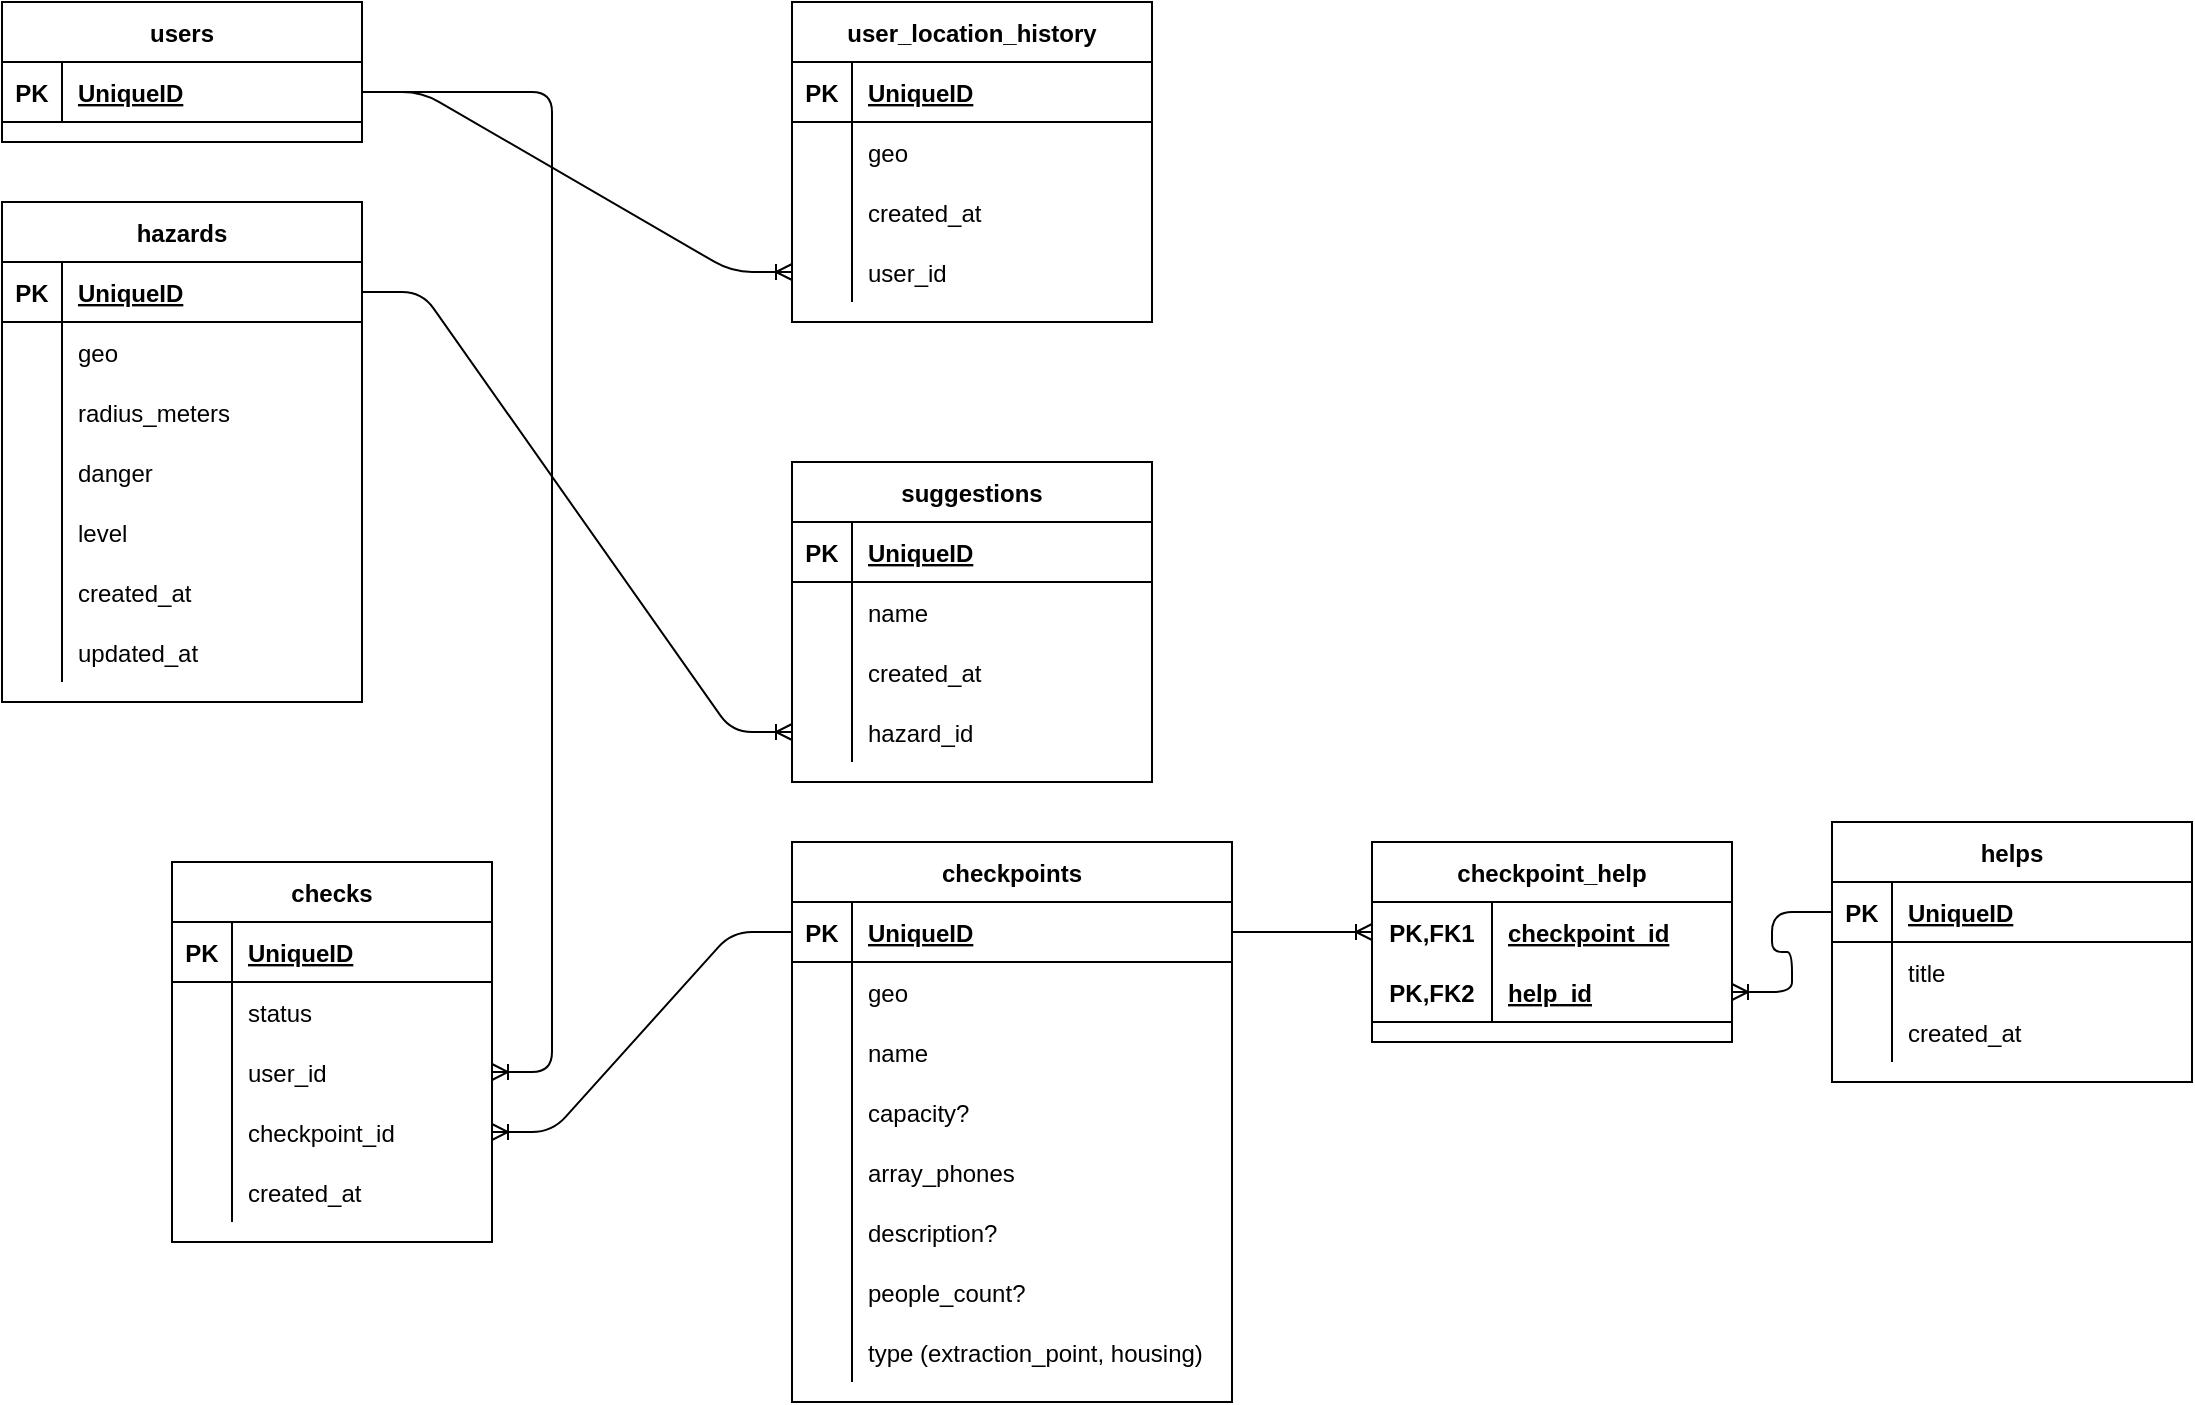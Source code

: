 <mxfile version="14.5.10" type="github">
  <diagram id="WovO7hf0NHtSDAFfASEy" name="Page-1">
    <mxGraphModel dx="1422" dy="768" grid="1" gridSize="10" guides="1" tooltips="1" connect="1" arrows="1" fold="1" page="1" pageScale="1" pageWidth="850" pageHeight="1100" math="0" shadow="0">
      <root>
        <mxCell id="0" />
        <mxCell id="1" parent="0" />
        <mxCell id="6xsVIeorEe26YWkPLBCw-1" value="users" style="shape=table;startSize=30;container=1;collapsible=1;childLayout=tableLayout;fixedRows=1;rowLines=0;fontStyle=1;align=center;resizeLast=1;" vertex="1" parent="1">
          <mxGeometry x="425" y="30" width="180" height="70" as="geometry" />
        </mxCell>
        <mxCell id="6xsVIeorEe26YWkPLBCw-2" value="" style="shape=partialRectangle;collapsible=0;dropTarget=0;pointerEvents=0;fillColor=none;top=0;left=0;bottom=1;right=0;points=[[0,0.5],[1,0.5]];portConstraint=eastwest;" vertex="1" parent="6xsVIeorEe26YWkPLBCw-1">
          <mxGeometry y="30" width="180" height="30" as="geometry" />
        </mxCell>
        <mxCell id="6xsVIeorEe26YWkPLBCw-3" value="PK" style="shape=partialRectangle;connectable=0;fillColor=none;top=0;left=0;bottom=0;right=0;fontStyle=1;overflow=hidden;" vertex="1" parent="6xsVIeorEe26YWkPLBCw-2">
          <mxGeometry width="30" height="30" as="geometry" />
        </mxCell>
        <mxCell id="6xsVIeorEe26YWkPLBCw-4" value="UniqueID" style="shape=partialRectangle;connectable=0;fillColor=none;top=0;left=0;bottom=0;right=0;align=left;spacingLeft=6;fontStyle=5;overflow=hidden;" vertex="1" parent="6xsVIeorEe26YWkPLBCw-2">
          <mxGeometry x="30" width="150" height="30" as="geometry" />
        </mxCell>
        <mxCell id="6xsVIeorEe26YWkPLBCw-14" value="hazards" style="shape=table;startSize=30;container=1;collapsible=1;childLayout=tableLayout;fixedRows=1;rowLines=0;fontStyle=1;align=center;resizeLast=1;" vertex="1" parent="1">
          <mxGeometry x="425" y="130" width="180" height="250" as="geometry" />
        </mxCell>
        <mxCell id="6xsVIeorEe26YWkPLBCw-15" value="" style="shape=partialRectangle;collapsible=0;dropTarget=0;pointerEvents=0;fillColor=none;top=0;left=0;bottom=1;right=0;points=[[0,0.5],[1,0.5]];portConstraint=eastwest;" vertex="1" parent="6xsVIeorEe26YWkPLBCw-14">
          <mxGeometry y="30" width="180" height="30" as="geometry" />
        </mxCell>
        <mxCell id="6xsVIeorEe26YWkPLBCw-16" value="PK" style="shape=partialRectangle;connectable=0;fillColor=none;top=0;left=0;bottom=0;right=0;fontStyle=1;overflow=hidden;" vertex="1" parent="6xsVIeorEe26YWkPLBCw-15">
          <mxGeometry width="30" height="30" as="geometry" />
        </mxCell>
        <mxCell id="6xsVIeorEe26YWkPLBCw-17" value="UniqueID" style="shape=partialRectangle;connectable=0;fillColor=none;top=0;left=0;bottom=0;right=0;align=left;spacingLeft=6;fontStyle=5;overflow=hidden;" vertex="1" parent="6xsVIeorEe26YWkPLBCw-15">
          <mxGeometry x="30" width="150" height="30" as="geometry" />
        </mxCell>
        <mxCell id="6xsVIeorEe26YWkPLBCw-18" value="" style="shape=partialRectangle;collapsible=0;dropTarget=0;pointerEvents=0;fillColor=none;top=0;left=0;bottom=0;right=0;points=[[0,0.5],[1,0.5]];portConstraint=eastwest;" vertex="1" parent="6xsVIeorEe26YWkPLBCw-14">
          <mxGeometry y="60" width="180" height="30" as="geometry" />
        </mxCell>
        <mxCell id="6xsVIeorEe26YWkPLBCw-19" value="" style="shape=partialRectangle;connectable=0;fillColor=none;top=0;left=0;bottom=0;right=0;editable=1;overflow=hidden;" vertex="1" parent="6xsVIeorEe26YWkPLBCw-18">
          <mxGeometry width="30" height="30" as="geometry" />
        </mxCell>
        <mxCell id="6xsVIeorEe26YWkPLBCw-20" value="geo" style="shape=partialRectangle;connectable=0;fillColor=none;top=0;left=0;bottom=0;right=0;align=left;spacingLeft=6;overflow=hidden;" vertex="1" parent="6xsVIeorEe26YWkPLBCw-18">
          <mxGeometry x="30" width="150" height="30" as="geometry" />
        </mxCell>
        <mxCell id="6xsVIeorEe26YWkPLBCw-21" value="" style="shape=partialRectangle;collapsible=0;dropTarget=0;pointerEvents=0;fillColor=none;top=0;left=0;bottom=0;right=0;points=[[0,0.5],[1,0.5]];portConstraint=eastwest;" vertex="1" parent="6xsVIeorEe26YWkPLBCw-14">
          <mxGeometry y="90" width="180" height="30" as="geometry" />
        </mxCell>
        <mxCell id="6xsVIeorEe26YWkPLBCw-22" value="" style="shape=partialRectangle;connectable=0;fillColor=none;top=0;left=0;bottom=0;right=0;editable=1;overflow=hidden;" vertex="1" parent="6xsVIeorEe26YWkPLBCw-21">
          <mxGeometry width="30" height="30" as="geometry" />
        </mxCell>
        <mxCell id="6xsVIeorEe26YWkPLBCw-23" value="radius_meters" style="shape=partialRectangle;connectable=0;fillColor=none;top=0;left=0;bottom=0;right=0;align=left;spacingLeft=6;overflow=hidden;" vertex="1" parent="6xsVIeorEe26YWkPLBCw-21">
          <mxGeometry x="30" width="150" height="30" as="geometry" />
        </mxCell>
        <mxCell id="6xsVIeorEe26YWkPLBCw-47" value="" style="shape=partialRectangle;collapsible=0;dropTarget=0;pointerEvents=0;fillColor=none;top=0;left=0;bottom=0;right=0;points=[[0,0.5],[1,0.5]];portConstraint=eastwest;" vertex="1" parent="6xsVIeorEe26YWkPLBCw-14">
          <mxGeometry y="120" width="180" height="30" as="geometry" />
        </mxCell>
        <mxCell id="6xsVIeorEe26YWkPLBCw-48" value="" style="shape=partialRectangle;connectable=0;fillColor=none;top=0;left=0;bottom=0;right=0;editable=1;overflow=hidden;" vertex="1" parent="6xsVIeorEe26YWkPLBCw-47">
          <mxGeometry width="30" height="30" as="geometry" />
        </mxCell>
        <mxCell id="6xsVIeorEe26YWkPLBCw-49" value="danger" style="shape=partialRectangle;connectable=0;fillColor=none;top=0;left=0;bottom=0;right=0;align=left;spacingLeft=6;overflow=hidden;" vertex="1" parent="6xsVIeorEe26YWkPLBCw-47">
          <mxGeometry x="30" width="150" height="30" as="geometry" />
        </mxCell>
        <mxCell id="6xsVIeorEe26YWkPLBCw-50" value="" style="shape=partialRectangle;collapsible=0;dropTarget=0;pointerEvents=0;fillColor=none;top=0;left=0;bottom=0;right=0;points=[[0,0.5],[1,0.5]];portConstraint=eastwest;" vertex="1" parent="6xsVIeorEe26YWkPLBCw-14">
          <mxGeometry y="150" width="180" height="30" as="geometry" />
        </mxCell>
        <mxCell id="6xsVIeorEe26YWkPLBCw-51" value="" style="shape=partialRectangle;connectable=0;fillColor=none;top=0;left=0;bottom=0;right=0;editable=1;overflow=hidden;" vertex="1" parent="6xsVIeorEe26YWkPLBCw-50">
          <mxGeometry width="30" height="30" as="geometry" />
        </mxCell>
        <mxCell id="6xsVIeorEe26YWkPLBCw-52" value="level" style="shape=partialRectangle;connectable=0;fillColor=none;top=0;left=0;bottom=0;right=0;align=left;spacingLeft=6;overflow=hidden;" vertex="1" parent="6xsVIeorEe26YWkPLBCw-50">
          <mxGeometry x="30" width="150" height="30" as="geometry" />
        </mxCell>
        <mxCell id="6xsVIeorEe26YWkPLBCw-24" value="" style="shape=partialRectangle;collapsible=0;dropTarget=0;pointerEvents=0;fillColor=none;top=0;left=0;bottom=0;right=0;points=[[0,0.5],[1,0.5]];portConstraint=eastwest;" vertex="1" parent="6xsVIeorEe26YWkPLBCw-14">
          <mxGeometry y="180" width="180" height="30" as="geometry" />
        </mxCell>
        <mxCell id="6xsVIeorEe26YWkPLBCw-25" value="" style="shape=partialRectangle;connectable=0;fillColor=none;top=0;left=0;bottom=0;right=0;editable=1;overflow=hidden;" vertex="1" parent="6xsVIeorEe26YWkPLBCw-24">
          <mxGeometry width="30" height="30" as="geometry" />
        </mxCell>
        <mxCell id="6xsVIeorEe26YWkPLBCw-26" value="created_at" style="shape=partialRectangle;connectable=0;fillColor=none;top=0;left=0;bottom=0;right=0;align=left;spacingLeft=6;overflow=hidden;" vertex="1" parent="6xsVIeorEe26YWkPLBCw-24">
          <mxGeometry x="30" width="150" height="30" as="geometry" />
        </mxCell>
        <mxCell id="6xsVIeorEe26YWkPLBCw-27" value="" style="shape=partialRectangle;collapsible=0;dropTarget=0;pointerEvents=0;fillColor=none;top=0;left=0;bottom=0;right=0;points=[[0,0.5],[1,0.5]];portConstraint=eastwest;" vertex="1" parent="6xsVIeorEe26YWkPLBCw-14">
          <mxGeometry y="210" width="180" height="30" as="geometry" />
        </mxCell>
        <mxCell id="6xsVIeorEe26YWkPLBCw-28" value="" style="shape=partialRectangle;connectable=0;fillColor=none;top=0;left=0;bottom=0;right=0;editable=1;overflow=hidden;" vertex="1" parent="6xsVIeorEe26YWkPLBCw-27">
          <mxGeometry width="30" height="30" as="geometry" />
        </mxCell>
        <mxCell id="6xsVIeorEe26YWkPLBCw-29" value="updated_at" style="shape=partialRectangle;connectable=0;fillColor=none;top=0;left=0;bottom=0;right=0;align=left;spacingLeft=6;overflow=hidden;" vertex="1" parent="6xsVIeorEe26YWkPLBCw-27">
          <mxGeometry x="30" width="150" height="30" as="geometry" />
        </mxCell>
        <mxCell id="6xsVIeorEe26YWkPLBCw-30" value="user_location_history" style="shape=table;startSize=30;container=1;collapsible=1;childLayout=tableLayout;fixedRows=1;rowLines=0;fontStyle=1;align=center;resizeLast=1;" vertex="1" parent="1">
          <mxGeometry x="820" y="30" width="180" height="160" as="geometry" />
        </mxCell>
        <mxCell id="6xsVIeorEe26YWkPLBCw-31" value="" style="shape=partialRectangle;collapsible=0;dropTarget=0;pointerEvents=0;fillColor=none;top=0;left=0;bottom=1;right=0;points=[[0,0.5],[1,0.5]];portConstraint=eastwest;" vertex="1" parent="6xsVIeorEe26YWkPLBCw-30">
          <mxGeometry y="30" width="180" height="30" as="geometry" />
        </mxCell>
        <mxCell id="6xsVIeorEe26YWkPLBCw-32" value="PK" style="shape=partialRectangle;connectable=0;fillColor=none;top=0;left=0;bottom=0;right=0;fontStyle=1;overflow=hidden;" vertex="1" parent="6xsVIeorEe26YWkPLBCw-31">
          <mxGeometry width="30" height="30" as="geometry" />
        </mxCell>
        <mxCell id="6xsVIeorEe26YWkPLBCw-33" value="UniqueID" style="shape=partialRectangle;connectable=0;fillColor=none;top=0;left=0;bottom=0;right=0;align=left;spacingLeft=6;fontStyle=5;overflow=hidden;" vertex="1" parent="6xsVIeorEe26YWkPLBCw-31">
          <mxGeometry x="30" width="150" height="30" as="geometry" />
        </mxCell>
        <mxCell id="6xsVIeorEe26YWkPLBCw-34" value="" style="shape=partialRectangle;collapsible=0;dropTarget=0;pointerEvents=0;fillColor=none;top=0;left=0;bottom=0;right=0;points=[[0,0.5],[1,0.5]];portConstraint=eastwest;" vertex="1" parent="6xsVIeorEe26YWkPLBCw-30">
          <mxGeometry y="60" width="180" height="30" as="geometry" />
        </mxCell>
        <mxCell id="6xsVIeorEe26YWkPLBCw-35" value="" style="shape=partialRectangle;connectable=0;fillColor=none;top=0;left=0;bottom=0;right=0;editable=1;overflow=hidden;" vertex="1" parent="6xsVIeorEe26YWkPLBCw-34">
          <mxGeometry width="30" height="30" as="geometry" />
        </mxCell>
        <mxCell id="6xsVIeorEe26YWkPLBCw-36" value="geo" style="shape=partialRectangle;connectable=0;fillColor=none;top=0;left=0;bottom=0;right=0;align=left;spacingLeft=6;overflow=hidden;" vertex="1" parent="6xsVIeorEe26YWkPLBCw-34">
          <mxGeometry x="30" width="150" height="30" as="geometry" />
        </mxCell>
        <mxCell id="6xsVIeorEe26YWkPLBCw-37" value="" style="shape=partialRectangle;collapsible=0;dropTarget=0;pointerEvents=0;fillColor=none;top=0;left=0;bottom=0;right=0;points=[[0,0.5],[1,0.5]];portConstraint=eastwest;" vertex="1" parent="6xsVIeorEe26YWkPLBCw-30">
          <mxGeometry y="90" width="180" height="30" as="geometry" />
        </mxCell>
        <mxCell id="6xsVIeorEe26YWkPLBCw-38" value="" style="shape=partialRectangle;connectable=0;fillColor=none;top=0;left=0;bottom=0;right=0;editable=1;overflow=hidden;" vertex="1" parent="6xsVIeorEe26YWkPLBCw-37">
          <mxGeometry width="30" height="30" as="geometry" />
        </mxCell>
        <mxCell id="6xsVIeorEe26YWkPLBCw-39" value="created_at" style="shape=partialRectangle;connectable=0;fillColor=none;top=0;left=0;bottom=0;right=0;align=left;spacingLeft=6;overflow=hidden;" vertex="1" parent="6xsVIeorEe26YWkPLBCw-37">
          <mxGeometry x="30" width="150" height="30" as="geometry" />
        </mxCell>
        <mxCell id="6xsVIeorEe26YWkPLBCw-43" value="" style="shape=partialRectangle;collapsible=0;dropTarget=0;pointerEvents=0;fillColor=none;top=0;left=0;bottom=0;right=0;points=[[0,0.5],[1,0.5]];portConstraint=eastwest;" vertex="1" parent="6xsVIeorEe26YWkPLBCw-30">
          <mxGeometry y="120" width="180" height="30" as="geometry" />
        </mxCell>
        <mxCell id="6xsVIeorEe26YWkPLBCw-44" value="" style="shape=partialRectangle;connectable=0;fillColor=none;top=0;left=0;bottom=0;right=0;editable=1;overflow=hidden;" vertex="1" parent="6xsVIeorEe26YWkPLBCw-43">
          <mxGeometry width="30" height="30" as="geometry" />
        </mxCell>
        <mxCell id="6xsVIeorEe26YWkPLBCw-45" value="user_id" style="shape=partialRectangle;connectable=0;fillColor=none;top=0;left=0;bottom=0;right=0;align=left;spacingLeft=6;overflow=hidden;" vertex="1" parent="6xsVIeorEe26YWkPLBCw-43">
          <mxGeometry x="30" width="150" height="30" as="geometry" />
        </mxCell>
        <mxCell id="6xsVIeorEe26YWkPLBCw-46" value="" style="edgeStyle=entityRelationEdgeStyle;fontSize=12;html=1;endArrow=ERoneToMany;" edge="1" parent="1" source="6xsVIeorEe26YWkPLBCw-2" target="6xsVIeorEe26YWkPLBCw-43">
          <mxGeometry width="100" height="100" relative="1" as="geometry">
            <mxPoint x="680" y="180" as="sourcePoint" />
            <mxPoint x="780" y="80" as="targetPoint" />
          </mxGeometry>
        </mxCell>
        <mxCell id="6xsVIeorEe26YWkPLBCw-53" value="suggestions" style="shape=table;startSize=30;container=1;collapsible=1;childLayout=tableLayout;fixedRows=1;rowLines=0;fontStyle=1;align=center;resizeLast=1;" vertex="1" parent="1">
          <mxGeometry x="820" y="260" width="180" height="160" as="geometry" />
        </mxCell>
        <mxCell id="6xsVIeorEe26YWkPLBCw-54" value="" style="shape=partialRectangle;collapsible=0;dropTarget=0;pointerEvents=0;fillColor=none;top=0;left=0;bottom=1;right=0;points=[[0,0.5],[1,0.5]];portConstraint=eastwest;" vertex="1" parent="6xsVIeorEe26YWkPLBCw-53">
          <mxGeometry y="30" width="180" height="30" as="geometry" />
        </mxCell>
        <mxCell id="6xsVIeorEe26YWkPLBCw-55" value="PK" style="shape=partialRectangle;connectable=0;fillColor=none;top=0;left=0;bottom=0;right=0;fontStyle=1;overflow=hidden;" vertex="1" parent="6xsVIeorEe26YWkPLBCw-54">
          <mxGeometry width="30" height="30" as="geometry" />
        </mxCell>
        <mxCell id="6xsVIeorEe26YWkPLBCw-56" value="UniqueID" style="shape=partialRectangle;connectable=0;fillColor=none;top=0;left=0;bottom=0;right=0;align=left;spacingLeft=6;fontStyle=5;overflow=hidden;" vertex="1" parent="6xsVIeorEe26YWkPLBCw-54">
          <mxGeometry x="30" width="150" height="30" as="geometry" />
        </mxCell>
        <mxCell id="6xsVIeorEe26YWkPLBCw-57" value="" style="shape=partialRectangle;collapsible=0;dropTarget=0;pointerEvents=0;fillColor=none;top=0;left=0;bottom=0;right=0;points=[[0,0.5],[1,0.5]];portConstraint=eastwest;" vertex="1" parent="6xsVIeorEe26YWkPLBCw-53">
          <mxGeometry y="60" width="180" height="30" as="geometry" />
        </mxCell>
        <mxCell id="6xsVIeorEe26YWkPLBCw-58" value="" style="shape=partialRectangle;connectable=0;fillColor=none;top=0;left=0;bottom=0;right=0;editable=1;overflow=hidden;" vertex="1" parent="6xsVIeorEe26YWkPLBCw-57">
          <mxGeometry width="30" height="30" as="geometry" />
        </mxCell>
        <mxCell id="6xsVIeorEe26YWkPLBCw-59" value="name" style="shape=partialRectangle;connectable=0;fillColor=none;top=0;left=0;bottom=0;right=0;align=left;spacingLeft=6;overflow=hidden;" vertex="1" parent="6xsVIeorEe26YWkPLBCw-57">
          <mxGeometry x="30" width="150" height="30" as="geometry" />
        </mxCell>
        <mxCell id="6xsVIeorEe26YWkPLBCw-70" value="" style="shape=partialRectangle;collapsible=0;dropTarget=0;pointerEvents=0;fillColor=none;top=0;left=0;bottom=0;right=0;points=[[0,0.5],[1,0.5]];portConstraint=eastwest;" vertex="1" parent="6xsVIeorEe26YWkPLBCw-53">
          <mxGeometry y="90" width="180" height="30" as="geometry" />
        </mxCell>
        <mxCell id="6xsVIeorEe26YWkPLBCw-71" value="" style="shape=partialRectangle;connectable=0;fillColor=none;top=0;left=0;bottom=0;right=0;editable=1;overflow=hidden;" vertex="1" parent="6xsVIeorEe26YWkPLBCw-70">
          <mxGeometry width="30" height="30" as="geometry" />
        </mxCell>
        <mxCell id="6xsVIeorEe26YWkPLBCw-72" value="created_at" style="shape=partialRectangle;connectable=0;fillColor=none;top=0;left=0;bottom=0;right=0;align=left;spacingLeft=6;overflow=hidden;" vertex="1" parent="6xsVIeorEe26YWkPLBCw-70">
          <mxGeometry x="30" width="150" height="30" as="geometry" />
        </mxCell>
        <mxCell id="6xsVIeorEe26YWkPLBCw-66" value="" style="shape=partialRectangle;collapsible=0;dropTarget=0;pointerEvents=0;fillColor=none;top=0;left=0;bottom=0;right=0;points=[[0,0.5],[1,0.5]];portConstraint=eastwest;" vertex="1" parent="6xsVIeorEe26YWkPLBCw-53">
          <mxGeometry y="120" width="180" height="30" as="geometry" />
        </mxCell>
        <mxCell id="6xsVIeorEe26YWkPLBCw-67" value="" style="shape=partialRectangle;connectable=0;fillColor=none;top=0;left=0;bottom=0;right=0;editable=1;overflow=hidden;" vertex="1" parent="6xsVIeorEe26YWkPLBCw-66">
          <mxGeometry width="30" height="30" as="geometry" />
        </mxCell>
        <mxCell id="6xsVIeorEe26YWkPLBCw-68" value="hazard_id" style="shape=partialRectangle;connectable=0;fillColor=none;top=0;left=0;bottom=0;right=0;align=left;spacingLeft=6;overflow=hidden;" vertex="1" parent="6xsVIeorEe26YWkPLBCw-66">
          <mxGeometry x="30" width="150" height="30" as="geometry" />
        </mxCell>
        <mxCell id="6xsVIeorEe26YWkPLBCw-69" value="" style="edgeStyle=entityRelationEdgeStyle;fontSize=12;html=1;endArrow=ERoneToMany;" edge="1" parent="1" source="6xsVIeorEe26YWkPLBCw-15" target="6xsVIeorEe26YWkPLBCw-66">
          <mxGeometry width="100" height="100" relative="1" as="geometry">
            <mxPoint x="670" y="370" as="sourcePoint" />
            <mxPoint x="770" y="270" as="targetPoint" />
          </mxGeometry>
        </mxCell>
        <mxCell id="6xsVIeorEe26YWkPLBCw-73" value="checkpoints" style="shape=table;startSize=30;container=1;collapsible=1;childLayout=tableLayout;fixedRows=1;rowLines=0;fontStyle=1;align=center;resizeLast=1;" vertex="1" parent="1">
          <mxGeometry x="820" y="450" width="220" height="280" as="geometry" />
        </mxCell>
        <mxCell id="6xsVIeorEe26YWkPLBCw-74" value="" style="shape=partialRectangle;collapsible=0;dropTarget=0;pointerEvents=0;fillColor=none;top=0;left=0;bottom=1;right=0;points=[[0,0.5],[1,0.5]];portConstraint=eastwest;" vertex="1" parent="6xsVIeorEe26YWkPLBCw-73">
          <mxGeometry y="30" width="220" height="30" as="geometry" />
        </mxCell>
        <mxCell id="6xsVIeorEe26YWkPLBCw-75" value="PK" style="shape=partialRectangle;connectable=0;fillColor=none;top=0;left=0;bottom=0;right=0;fontStyle=1;overflow=hidden;" vertex="1" parent="6xsVIeorEe26YWkPLBCw-74">
          <mxGeometry width="30" height="30" as="geometry" />
        </mxCell>
        <mxCell id="6xsVIeorEe26YWkPLBCw-76" value="UniqueID" style="shape=partialRectangle;connectable=0;fillColor=none;top=0;left=0;bottom=0;right=0;align=left;spacingLeft=6;fontStyle=5;overflow=hidden;" vertex="1" parent="6xsVIeorEe26YWkPLBCw-74">
          <mxGeometry x="30" width="190" height="30" as="geometry" />
        </mxCell>
        <mxCell id="6xsVIeorEe26YWkPLBCw-77" value="" style="shape=partialRectangle;collapsible=0;dropTarget=0;pointerEvents=0;fillColor=none;top=0;left=0;bottom=0;right=0;points=[[0,0.5],[1,0.5]];portConstraint=eastwest;" vertex="1" parent="6xsVIeorEe26YWkPLBCw-73">
          <mxGeometry y="60" width="220" height="30" as="geometry" />
        </mxCell>
        <mxCell id="6xsVIeorEe26YWkPLBCw-78" value="" style="shape=partialRectangle;connectable=0;fillColor=none;top=0;left=0;bottom=0;right=0;editable=1;overflow=hidden;" vertex="1" parent="6xsVIeorEe26YWkPLBCw-77">
          <mxGeometry width="30" height="30" as="geometry" />
        </mxCell>
        <mxCell id="6xsVIeorEe26YWkPLBCw-79" value="geo" style="shape=partialRectangle;connectable=0;fillColor=none;top=0;left=0;bottom=0;right=0;align=left;spacingLeft=6;overflow=hidden;" vertex="1" parent="6xsVIeorEe26YWkPLBCw-77">
          <mxGeometry x="30" width="190" height="30" as="geometry" />
        </mxCell>
        <mxCell id="6xsVIeorEe26YWkPLBCw-80" value="" style="shape=partialRectangle;collapsible=0;dropTarget=0;pointerEvents=0;fillColor=none;top=0;left=0;bottom=0;right=0;points=[[0,0.5],[1,0.5]];portConstraint=eastwest;" vertex="1" parent="6xsVIeorEe26YWkPLBCw-73">
          <mxGeometry y="90" width="220" height="30" as="geometry" />
        </mxCell>
        <mxCell id="6xsVIeorEe26YWkPLBCw-81" value="" style="shape=partialRectangle;connectable=0;fillColor=none;top=0;left=0;bottom=0;right=0;editable=1;overflow=hidden;" vertex="1" parent="6xsVIeorEe26YWkPLBCw-80">
          <mxGeometry width="30" height="30" as="geometry" />
        </mxCell>
        <mxCell id="6xsVIeorEe26YWkPLBCw-82" value="name" style="shape=partialRectangle;connectable=0;fillColor=none;top=0;left=0;bottom=0;right=0;align=left;spacingLeft=6;overflow=hidden;" vertex="1" parent="6xsVIeorEe26YWkPLBCw-80">
          <mxGeometry x="30" width="190" height="30" as="geometry" />
        </mxCell>
        <mxCell id="6xsVIeorEe26YWkPLBCw-159" value="" style="shape=partialRectangle;collapsible=0;dropTarget=0;pointerEvents=0;fillColor=none;top=0;left=0;bottom=0;right=0;points=[[0,0.5],[1,0.5]];portConstraint=eastwest;" vertex="1" parent="6xsVIeorEe26YWkPLBCw-73">
          <mxGeometry y="120" width="220" height="30" as="geometry" />
        </mxCell>
        <mxCell id="6xsVIeorEe26YWkPLBCw-160" value="" style="shape=partialRectangle;connectable=0;fillColor=none;top=0;left=0;bottom=0;right=0;editable=1;overflow=hidden;" vertex="1" parent="6xsVIeorEe26YWkPLBCw-159">
          <mxGeometry width="30" height="30" as="geometry" />
        </mxCell>
        <mxCell id="6xsVIeorEe26YWkPLBCw-161" value="capacity?" style="shape=partialRectangle;connectable=0;fillColor=none;top=0;left=0;bottom=0;right=0;align=left;spacingLeft=6;overflow=hidden;" vertex="1" parent="6xsVIeorEe26YWkPLBCw-159">
          <mxGeometry x="30" width="190" height="30" as="geometry" />
        </mxCell>
        <mxCell id="6xsVIeorEe26YWkPLBCw-86" value="" style="shape=partialRectangle;collapsible=0;dropTarget=0;pointerEvents=0;fillColor=none;top=0;left=0;bottom=0;right=0;points=[[0,0.5],[1,0.5]];portConstraint=eastwest;" vertex="1" parent="6xsVIeorEe26YWkPLBCw-73">
          <mxGeometry y="150" width="220" height="30" as="geometry" />
        </mxCell>
        <mxCell id="6xsVIeorEe26YWkPLBCw-87" value="" style="shape=partialRectangle;connectable=0;fillColor=none;top=0;left=0;bottom=0;right=0;editable=1;overflow=hidden;" vertex="1" parent="6xsVIeorEe26YWkPLBCw-86">
          <mxGeometry width="30" height="30" as="geometry" />
        </mxCell>
        <mxCell id="6xsVIeorEe26YWkPLBCw-88" value="array_phones" style="shape=partialRectangle;connectable=0;fillColor=none;top=0;left=0;bottom=0;right=0;align=left;spacingLeft=6;overflow=hidden;" vertex="1" parent="6xsVIeorEe26YWkPLBCw-86">
          <mxGeometry x="30" width="190" height="30" as="geometry" />
        </mxCell>
        <mxCell id="6xsVIeorEe26YWkPLBCw-162" value="" style="shape=partialRectangle;collapsible=0;dropTarget=0;pointerEvents=0;fillColor=none;top=0;left=0;bottom=0;right=0;points=[[0,0.5],[1,0.5]];portConstraint=eastwest;" vertex="1" parent="6xsVIeorEe26YWkPLBCw-73">
          <mxGeometry y="180" width="220" height="30" as="geometry" />
        </mxCell>
        <mxCell id="6xsVIeorEe26YWkPLBCw-163" value="" style="shape=partialRectangle;connectable=0;fillColor=none;top=0;left=0;bottom=0;right=0;editable=1;overflow=hidden;" vertex="1" parent="6xsVIeorEe26YWkPLBCw-162">
          <mxGeometry width="30" height="30" as="geometry" />
        </mxCell>
        <mxCell id="6xsVIeorEe26YWkPLBCw-164" value="description?" style="shape=partialRectangle;connectable=0;fillColor=none;top=0;left=0;bottom=0;right=0;align=left;spacingLeft=6;overflow=hidden;" vertex="1" parent="6xsVIeorEe26YWkPLBCw-162">
          <mxGeometry x="30" width="190" height="30" as="geometry" />
        </mxCell>
        <mxCell id="6xsVIeorEe26YWkPLBCw-165" value="" style="shape=partialRectangle;collapsible=0;dropTarget=0;pointerEvents=0;fillColor=none;top=0;left=0;bottom=0;right=0;points=[[0,0.5],[1,0.5]];portConstraint=eastwest;" vertex="1" parent="6xsVIeorEe26YWkPLBCw-73">
          <mxGeometry y="210" width="220" height="30" as="geometry" />
        </mxCell>
        <mxCell id="6xsVIeorEe26YWkPLBCw-166" value="" style="shape=partialRectangle;connectable=0;fillColor=none;top=0;left=0;bottom=0;right=0;editable=1;overflow=hidden;" vertex="1" parent="6xsVIeorEe26YWkPLBCw-165">
          <mxGeometry width="30" height="30" as="geometry" />
        </mxCell>
        <mxCell id="6xsVIeorEe26YWkPLBCw-167" value="people_count?" style="shape=partialRectangle;connectable=0;fillColor=none;top=0;left=0;bottom=0;right=0;align=left;spacingLeft=6;overflow=hidden;" vertex="1" parent="6xsVIeorEe26YWkPLBCw-165">
          <mxGeometry x="30" width="190" height="30" as="geometry" />
        </mxCell>
        <mxCell id="6xsVIeorEe26YWkPLBCw-186" value="" style="shape=partialRectangle;collapsible=0;dropTarget=0;pointerEvents=0;fillColor=none;top=0;left=0;bottom=0;right=0;points=[[0,0.5],[1,0.5]];portConstraint=eastwest;" vertex="1" parent="6xsVIeorEe26YWkPLBCw-73">
          <mxGeometry y="240" width="220" height="30" as="geometry" />
        </mxCell>
        <mxCell id="6xsVIeorEe26YWkPLBCw-187" value="" style="shape=partialRectangle;connectable=0;fillColor=none;top=0;left=0;bottom=0;right=0;editable=1;overflow=hidden;" vertex="1" parent="6xsVIeorEe26YWkPLBCw-186">
          <mxGeometry width="30" height="30" as="geometry" />
        </mxCell>
        <mxCell id="6xsVIeorEe26YWkPLBCw-188" value="type (extraction_point, housing)" style="shape=partialRectangle;connectable=0;fillColor=none;top=0;left=0;bottom=0;right=0;align=left;spacingLeft=6;overflow=hidden;" vertex="1" parent="6xsVIeorEe26YWkPLBCw-186">
          <mxGeometry x="30" width="190" height="30" as="geometry" />
        </mxCell>
        <mxCell id="6xsVIeorEe26YWkPLBCw-105" value="helps" style="shape=table;startSize=30;container=1;collapsible=1;childLayout=tableLayout;fixedRows=1;rowLines=0;fontStyle=1;align=center;resizeLast=1;" vertex="1" parent="1">
          <mxGeometry x="1340" y="440" width="180" height="130" as="geometry" />
        </mxCell>
        <mxCell id="6xsVIeorEe26YWkPLBCw-106" value="" style="shape=partialRectangle;collapsible=0;dropTarget=0;pointerEvents=0;fillColor=none;top=0;left=0;bottom=1;right=0;points=[[0,0.5],[1,0.5]];portConstraint=eastwest;" vertex="1" parent="6xsVIeorEe26YWkPLBCw-105">
          <mxGeometry y="30" width="180" height="30" as="geometry" />
        </mxCell>
        <mxCell id="6xsVIeorEe26YWkPLBCw-107" value="PK" style="shape=partialRectangle;connectable=0;fillColor=none;top=0;left=0;bottom=0;right=0;fontStyle=1;overflow=hidden;" vertex="1" parent="6xsVIeorEe26YWkPLBCw-106">
          <mxGeometry width="30" height="30" as="geometry" />
        </mxCell>
        <mxCell id="6xsVIeorEe26YWkPLBCw-108" value="UniqueID" style="shape=partialRectangle;connectable=0;fillColor=none;top=0;left=0;bottom=0;right=0;align=left;spacingLeft=6;fontStyle=5;overflow=hidden;" vertex="1" parent="6xsVIeorEe26YWkPLBCw-106">
          <mxGeometry x="30" width="150" height="30" as="geometry" />
        </mxCell>
        <mxCell id="6xsVIeorEe26YWkPLBCw-109" value="" style="shape=partialRectangle;collapsible=0;dropTarget=0;pointerEvents=0;fillColor=none;top=0;left=0;bottom=0;right=0;points=[[0,0.5],[1,0.5]];portConstraint=eastwest;" vertex="1" parent="6xsVIeorEe26YWkPLBCw-105">
          <mxGeometry y="60" width="180" height="30" as="geometry" />
        </mxCell>
        <mxCell id="6xsVIeorEe26YWkPLBCw-110" value="" style="shape=partialRectangle;connectable=0;fillColor=none;top=0;left=0;bottom=0;right=0;editable=1;overflow=hidden;" vertex="1" parent="6xsVIeorEe26YWkPLBCw-109">
          <mxGeometry width="30" height="30" as="geometry" />
        </mxCell>
        <mxCell id="6xsVIeorEe26YWkPLBCw-111" value="title" style="shape=partialRectangle;connectable=0;fillColor=none;top=0;left=0;bottom=0;right=0;align=left;spacingLeft=6;overflow=hidden;" vertex="1" parent="6xsVIeorEe26YWkPLBCw-109">
          <mxGeometry x="30" width="150" height="30" as="geometry" />
        </mxCell>
        <mxCell id="6xsVIeorEe26YWkPLBCw-112" value="" style="shape=partialRectangle;collapsible=0;dropTarget=0;pointerEvents=0;fillColor=none;top=0;left=0;bottom=0;right=0;points=[[0,0.5],[1,0.5]];portConstraint=eastwest;" vertex="1" parent="6xsVIeorEe26YWkPLBCw-105">
          <mxGeometry y="90" width="180" height="30" as="geometry" />
        </mxCell>
        <mxCell id="6xsVIeorEe26YWkPLBCw-113" value="" style="shape=partialRectangle;connectable=0;fillColor=none;top=0;left=0;bottom=0;right=0;editable=1;overflow=hidden;" vertex="1" parent="6xsVIeorEe26YWkPLBCw-112">
          <mxGeometry width="30" height="30" as="geometry" />
        </mxCell>
        <mxCell id="6xsVIeorEe26YWkPLBCw-114" value="created_at" style="shape=partialRectangle;connectable=0;fillColor=none;top=0;left=0;bottom=0;right=0;align=left;spacingLeft=6;overflow=hidden;" vertex="1" parent="6xsVIeorEe26YWkPLBCw-112">
          <mxGeometry x="30" width="150" height="30" as="geometry" />
        </mxCell>
        <mxCell id="6xsVIeorEe26YWkPLBCw-131" value="checkpoint_help" style="shape=table;startSize=30;container=1;collapsible=1;childLayout=tableLayout;fixedRows=1;rowLines=0;fontStyle=1;align=center;resizeLast=1;" vertex="1" parent="1">
          <mxGeometry x="1110" y="450" width="180" height="100" as="geometry" />
        </mxCell>
        <mxCell id="6xsVIeorEe26YWkPLBCw-132" value="" style="shape=partialRectangle;collapsible=0;dropTarget=0;pointerEvents=0;fillColor=none;top=0;left=0;bottom=0;right=0;points=[[0,0.5],[1,0.5]];portConstraint=eastwest;" vertex="1" parent="6xsVIeorEe26YWkPLBCw-131">
          <mxGeometry y="30" width="180" height="30" as="geometry" />
        </mxCell>
        <mxCell id="6xsVIeorEe26YWkPLBCw-133" value="PK,FK1" style="shape=partialRectangle;connectable=0;fillColor=none;top=0;left=0;bottom=0;right=0;fontStyle=1;overflow=hidden;" vertex="1" parent="6xsVIeorEe26YWkPLBCw-132">
          <mxGeometry width="60" height="30" as="geometry" />
        </mxCell>
        <mxCell id="6xsVIeorEe26YWkPLBCw-134" value="checkpoint_id" style="shape=partialRectangle;connectable=0;fillColor=none;top=0;left=0;bottom=0;right=0;align=left;spacingLeft=6;fontStyle=5;overflow=hidden;" vertex="1" parent="6xsVIeorEe26YWkPLBCw-132">
          <mxGeometry x="60" width="120" height="30" as="geometry" />
        </mxCell>
        <mxCell id="6xsVIeorEe26YWkPLBCw-135" value="" style="shape=partialRectangle;collapsible=0;dropTarget=0;pointerEvents=0;fillColor=none;top=0;left=0;bottom=1;right=0;points=[[0,0.5],[1,0.5]];portConstraint=eastwest;" vertex="1" parent="6xsVIeorEe26YWkPLBCw-131">
          <mxGeometry y="60" width="180" height="30" as="geometry" />
        </mxCell>
        <mxCell id="6xsVIeorEe26YWkPLBCw-136" value="PK,FK2" style="shape=partialRectangle;connectable=0;fillColor=none;top=0;left=0;bottom=0;right=0;fontStyle=1;overflow=hidden;" vertex="1" parent="6xsVIeorEe26YWkPLBCw-135">
          <mxGeometry width="60" height="30" as="geometry" />
        </mxCell>
        <mxCell id="6xsVIeorEe26YWkPLBCw-137" value="help_id" style="shape=partialRectangle;connectable=0;fillColor=none;top=0;left=0;bottom=0;right=0;align=left;spacingLeft=6;fontStyle=5;overflow=hidden;" vertex="1" parent="6xsVIeorEe26YWkPLBCw-135">
          <mxGeometry x="60" width="120" height="30" as="geometry" />
        </mxCell>
        <mxCell id="6xsVIeorEe26YWkPLBCw-144" value="" style="edgeStyle=entityRelationEdgeStyle;fontSize=12;html=1;endArrow=ERoneToMany;" edge="1" parent="1" source="6xsVIeorEe26YWkPLBCw-74" target="6xsVIeorEe26YWkPLBCw-132">
          <mxGeometry width="100" height="100" relative="1" as="geometry">
            <mxPoint x="820" y="760" as="sourcePoint" />
            <mxPoint x="920" y="660" as="targetPoint" />
          </mxGeometry>
        </mxCell>
        <mxCell id="6xsVIeorEe26YWkPLBCw-145" value="" style="edgeStyle=entityRelationEdgeStyle;fontSize=12;html=1;endArrow=ERoneToMany;" edge="1" parent="1" source="6xsVIeorEe26YWkPLBCw-106" target="6xsVIeorEe26YWkPLBCw-135">
          <mxGeometry width="100" height="100" relative="1" as="geometry">
            <mxPoint x="1130" y="760" as="sourcePoint" />
            <mxPoint x="1230" y="660" as="targetPoint" />
          </mxGeometry>
        </mxCell>
        <mxCell id="6xsVIeorEe26YWkPLBCw-168" value="checks" style="shape=table;startSize=30;container=1;collapsible=1;childLayout=tableLayout;fixedRows=1;rowLines=0;fontStyle=1;align=center;resizeLast=1;" vertex="1" parent="1">
          <mxGeometry x="510" y="460" width="160" height="190" as="geometry" />
        </mxCell>
        <mxCell id="6xsVIeorEe26YWkPLBCw-169" value="" style="shape=partialRectangle;collapsible=0;dropTarget=0;pointerEvents=0;fillColor=none;top=0;left=0;bottom=1;right=0;points=[[0,0.5],[1,0.5]];portConstraint=eastwest;" vertex="1" parent="6xsVIeorEe26YWkPLBCw-168">
          <mxGeometry y="30" width="160" height="30" as="geometry" />
        </mxCell>
        <mxCell id="6xsVIeorEe26YWkPLBCw-170" value="PK" style="shape=partialRectangle;connectable=0;fillColor=none;top=0;left=0;bottom=0;right=0;fontStyle=1;overflow=hidden;" vertex="1" parent="6xsVIeorEe26YWkPLBCw-169">
          <mxGeometry width="30" height="30" as="geometry" />
        </mxCell>
        <mxCell id="6xsVIeorEe26YWkPLBCw-171" value="UniqueID" style="shape=partialRectangle;connectable=0;fillColor=none;top=0;left=0;bottom=0;right=0;align=left;spacingLeft=6;fontStyle=5;overflow=hidden;" vertex="1" parent="6xsVIeorEe26YWkPLBCw-169">
          <mxGeometry x="30" width="130" height="30" as="geometry" />
        </mxCell>
        <mxCell id="6xsVIeorEe26YWkPLBCw-172" value="" style="shape=partialRectangle;collapsible=0;dropTarget=0;pointerEvents=0;fillColor=none;top=0;left=0;bottom=0;right=0;points=[[0,0.5],[1,0.5]];portConstraint=eastwest;" vertex="1" parent="6xsVIeorEe26YWkPLBCw-168">
          <mxGeometry y="60" width="160" height="30" as="geometry" />
        </mxCell>
        <mxCell id="6xsVIeorEe26YWkPLBCw-173" value="" style="shape=partialRectangle;connectable=0;fillColor=none;top=0;left=0;bottom=0;right=0;editable=1;overflow=hidden;" vertex="1" parent="6xsVIeorEe26YWkPLBCw-172">
          <mxGeometry width="30" height="30" as="geometry" />
        </mxCell>
        <mxCell id="6xsVIeorEe26YWkPLBCw-174" value="status" style="shape=partialRectangle;connectable=0;fillColor=none;top=0;left=0;bottom=0;right=0;align=left;spacingLeft=6;overflow=hidden;" vertex="1" parent="6xsVIeorEe26YWkPLBCw-172">
          <mxGeometry x="30" width="130" height="30" as="geometry" />
        </mxCell>
        <mxCell id="6xsVIeorEe26YWkPLBCw-175" value="" style="shape=partialRectangle;collapsible=0;dropTarget=0;pointerEvents=0;fillColor=none;top=0;left=0;bottom=0;right=0;points=[[0,0.5],[1,0.5]];portConstraint=eastwest;" vertex="1" parent="6xsVIeorEe26YWkPLBCw-168">
          <mxGeometry y="90" width="160" height="30" as="geometry" />
        </mxCell>
        <mxCell id="6xsVIeorEe26YWkPLBCw-176" value="" style="shape=partialRectangle;connectable=0;fillColor=none;top=0;left=0;bottom=0;right=0;editable=1;overflow=hidden;" vertex="1" parent="6xsVIeorEe26YWkPLBCw-175">
          <mxGeometry width="30" height="30" as="geometry" />
        </mxCell>
        <mxCell id="6xsVIeorEe26YWkPLBCw-177" value="user_id" style="shape=partialRectangle;connectable=0;fillColor=none;top=0;left=0;bottom=0;right=0;align=left;spacingLeft=6;overflow=hidden;" vertex="1" parent="6xsVIeorEe26YWkPLBCw-175">
          <mxGeometry x="30" width="130" height="30" as="geometry" />
        </mxCell>
        <mxCell id="6xsVIeorEe26YWkPLBCw-181" value="" style="shape=partialRectangle;collapsible=0;dropTarget=0;pointerEvents=0;fillColor=none;top=0;left=0;bottom=0;right=0;points=[[0,0.5],[1,0.5]];portConstraint=eastwest;" vertex="1" parent="6xsVIeorEe26YWkPLBCw-168">
          <mxGeometry y="120" width="160" height="30" as="geometry" />
        </mxCell>
        <mxCell id="6xsVIeorEe26YWkPLBCw-182" value="" style="shape=partialRectangle;connectable=0;fillColor=none;top=0;left=0;bottom=0;right=0;editable=1;overflow=hidden;" vertex="1" parent="6xsVIeorEe26YWkPLBCw-181">
          <mxGeometry width="30" height="30" as="geometry" />
        </mxCell>
        <mxCell id="6xsVIeorEe26YWkPLBCw-183" value="checkpoint_id" style="shape=partialRectangle;connectable=0;fillColor=none;top=0;left=0;bottom=0;right=0;align=left;spacingLeft=6;overflow=hidden;" vertex="1" parent="6xsVIeorEe26YWkPLBCw-181">
          <mxGeometry x="30" width="130" height="30" as="geometry" />
        </mxCell>
        <mxCell id="6xsVIeorEe26YWkPLBCw-178" value="" style="shape=partialRectangle;collapsible=0;dropTarget=0;pointerEvents=0;fillColor=none;top=0;left=0;bottom=0;right=0;points=[[0,0.5],[1,0.5]];portConstraint=eastwest;" vertex="1" parent="6xsVIeorEe26YWkPLBCw-168">
          <mxGeometry y="150" width="160" height="30" as="geometry" />
        </mxCell>
        <mxCell id="6xsVIeorEe26YWkPLBCw-179" value="" style="shape=partialRectangle;connectable=0;fillColor=none;top=0;left=0;bottom=0;right=0;editable=1;overflow=hidden;" vertex="1" parent="6xsVIeorEe26YWkPLBCw-178">
          <mxGeometry width="30" height="30" as="geometry" />
        </mxCell>
        <mxCell id="6xsVIeorEe26YWkPLBCw-180" value="created_at" style="shape=partialRectangle;connectable=0;fillColor=none;top=0;left=0;bottom=0;right=0;align=left;spacingLeft=6;overflow=hidden;" vertex="1" parent="6xsVIeorEe26YWkPLBCw-178">
          <mxGeometry x="30" width="130" height="30" as="geometry" />
        </mxCell>
        <mxCell id="6xsVIeorEe26YWkPLBCw-184" value="" style="edgeStyle=entityRelationEdgeStyle;fontSize=12;html=1;endArrow=ERoneToMany;" edge="1" parent="1" source="6xsVIeorEe26YWkPLBCw-2" target="6xsVIeorEe26YWkPLBCw-175">
          <mxGeometry width="100" height="100" relative="1" as="geometry">
            <mxPoint x="710" y="290" as="sourcePoint" />
            <mxPoint x="810" y="190" as="targetPoint" />
          </mxGeometry>
        </mxCell>
        <mxCell id="6xsVIeorEe26YWkPLBCw-185" value="" style="edgeStyle=entityRelationEdgeStyle;fontSize=12;html=1;endArrow=ERoneToMany;" edge="1" parent="1" source="6xsVIeorEe26YWkPLBCw-74" target="6xsVIeorEe26YWkPLBCw-181">
          <mxGeometry width="100" height="100" relative="1" as="geometry">
            <mxPoint x="720" y="690" as="sourcePoint" />
            <mxPoint x="820" y="590" as="targetPoint" />
          </mxGeometry>
        </mxCell>
      </root>
    </mxGraphModel>
  </diagram>
</mxfile>
